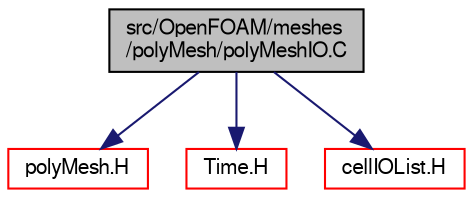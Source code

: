 digraph "src/OpenFOAM/meshes/polyMesh/polyMeshIO.C"
{
  bgcolor="transparent";
  edge [fontname="FreeSans",fontsize="10",labelfontname="FreeSans",labelfontsize="10"];
  node [fontname="FreeSans",fontsize="10",shape=record];
  Node0 [label="src/OpenFOAM/meshes\l/polyMesh/polyMeshIO.C",height=0.2,width=0.4,color="black", fillcolor="grey75", style="filled", fontcolor="black"];
  Node0 -> Node1 [color="midnightblue",fontsize="10",style="solid",fontname="FreeSans"];
  Node1 [label="polyMesh.H",height=0.2,width=0.4,color="red",URL="$a11630.html"];
  Node0 -> Node220 [color="midnightblue",fontsize="10",style="solid",fontname="FreeSans"];
  Node220 [label="Time.H",height=0.2,width=0.4,color="red",URL="$a09311.html"];
  Node0 -> Node256 [color="midnightblue",fontsize="10",style="solid",fontname="FreeSans"];
  Node256 [label="cellIOList.H",height=0.2,width=0.4,color="red",URL="$a11189.html"];
}
